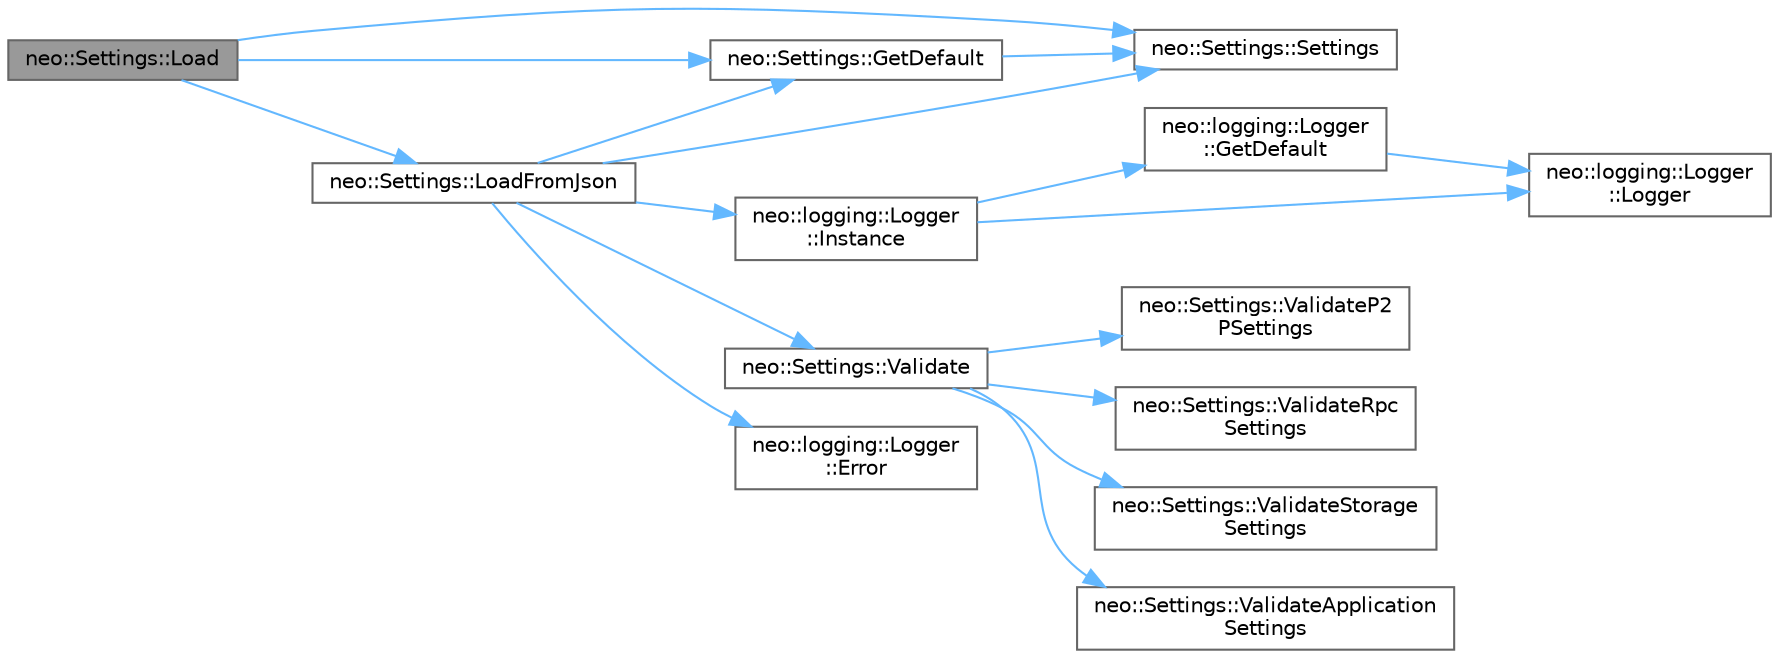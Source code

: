 digraph "neo::Settings::Load"
{
 // LATEX_PDF_SIZE
  bgcolor="transparent";
  edge [fontname=Helvetica,fontsize=10,labelfontname=Helvetica,labelfontsize=10];
  node [fontname=Helvetica,fontsize=10,shape=box,height=0.2,width=0.4];
  rankdir="LR";
  Node1 [id="Node000001",label="neo::Settings::Load",height=0.2,width=0.4,color="gray40", fillcolor="grey60", style="filled", fontcolor="black",tooltip="Loads settings from a JSON configuration file."];
  Node1 -> Node2 [id="edge1_Node000001_Node000002",color="steelblue1",style="solid",tooltip=" "];
  Node2 [id="Node000002",label="neo::Settings::GetDefault",height=0.2,width=0.4,color="grey40", fillcolor="white", style="filled",URL="$classneo_1_1_settings.html#a543a708d60877755bbce9d4414ebc014",tooltip="Gets the default settings."];
  Node2 -> Node3 [id="edge2_Node000002_Node000003",color="steelblue1",style="solid",tooltip=" "];
  Node3 [id="Node000003",label="neo::Settings::Settings",height=0.2,width=0.4,color="grey40", fillcolor="white", style="filled",URL="$classneo_1_1_settings.html#a050f89106d4bbb62c7f48b94d4a7cb57",tooltip="Default constructor with default settings."];
  Node1 -> Node4 [id="edge3_Node000001_Node000004",color="steelblue1",style="solid",tooltip=" "];
  Node4 [id="Node000004",label="neo::Settings::LoadFromJson",height=0.2,width=0.4,color="grey40", fillcolor="white", style="filled",URL="$classneo_1_1_settings.html#a9b1a44d4a69d6c95c2e7e0857bb46254",tooltip="Loads settings from a JSON string."];
  Node4 -> Node5 [id="edge4_Node000004_Node000005",color="steelblue1",style="solid",tooltip=" "];
  Node5 [id="Node000005",label="neo::logging::Logger\l::Error",height=0.2,width=0.4,color="grey40", fillcolor="white", style="filled",URL="$classneo_1_1logging_1_1_logger.html#ab2af17208a339e979fef8368a7ea05cc",tooltip="Log an error message."];
  Node4 -> Node2 [id="edge5_Node000004_Node000002",color="steelblue1",style="solid",tooltip=" "];
  Node4 -> Node6 [id="edge6_Node000004_Node000006",color="steelblue1",style="solid",tooltip=" "];
  Node6 [id="Node000006",label="neo::logging::Logger\l::Instance",height=0.2,width=0.4,color="grey40", fillcolor="white", style="filled",URL="$classneo_1_1logging_1_1_logger.html#ae6d1d8d54985e37831b0f0e66b61be87",tooltip="Get the singleton logger instance (alias for GetDefault)"];
  Node6 -> Node7 [id="edge7_Node000006_Node000007",color="steelblue1",style="solid",tooltip=" "];
  Node7 [id="Node000007",label="neo::logging::Logger\l::GetDefault",height=0.2,width=0.4,color="grey40", fillcolor="white", style="filled",URL="$classneo_1_1logging_1_1_logger.html#abff18ad1faab25601174fa98b85159b9",tooltip="Get the default logger instance."];
  Node7 -> Node8 [id="edge8_Node000007_Node000008",color="steelblue1",style="solid",tooltip=" "];
  Node8 [id="Node000008",label="neo::logging::Logger\l::Logger",height=0.2,width=0.4,color="grey40", fillcolor="white", style="filled",URL="$classneo_1_1logging_1_1_logger.html#a8e3e3c0db70c7a54b526744fc406eb55",tooltip="Constructor."];
  Node6 -> Node8 [id="edge9_Node000006_Node000008",color="steelblue1",style="solid",tooltip=" "];
  Node4 -> Node3 [id="edge10_Node000004_Node000003",color="steelblue1",style="solid",tooltip=" "];
  Node4 -> Node9 [id="edge11_Node000004_Node000009",color="steelblue1",style="solid",tooltip=" "];
  Node9 [id="Node000009",label="neo::Settings::Validate",height=0.2,width=0.4,color="grey40", fillcolor="white", style="filled",URL="$classneo_1_1_settings.html#a76be1a138c74d06b5eead9d1eaa90219",tooltip="Validates the configuration settings."];
  Node9 -> Node10 [id="edge12_Node000009_Node000010",color="steelblue1",style="solid",tooltip=" "];
  Node10 [id="Node000010",label="neo::Settings::ValidateApplication\lSettings",height=0.2,width=0.4,color="grey40", fillcolor="white", style="filled",URL="$classneo_1_1_settings.html#ad3fe612df6be7c9750f97235eb8d6e19",tooltip="Validates application settings."];
  Node9 -> Node11 [id="edge13_Node000009_Node000011",color="steelblue1",style="solid",tooltip=" "];
  Node11 [id="Node000011",label="neo::Settings::ValidateP2\lPSettings",height=0.2,width=0.4,color="grey40", fillcolor="white", style="filled",URL="$classneo_1_1_settings.html#a03979a8ab1b14c57dde5b797ae6064dc",tooltip="Validates P2P settings."];
  Node9 -> Node12 [id="edge14_Node000009_Node000012",color="steelblue1",style="solid",tooltip=" "];
  Node12 [id="Node000012",label="neo::Settings::ValidateRpc\lSettings",height=0.2,width=0.4,color="grey40", fillcolor="white", style="filled",URL="$classneo_1_1_settings.html#add60da0239bc8cc055c4debc9ef55725",tooltip="Validates RPC settings."];
  Node9 -> Node13 [id="edge15_Node000009_Node000013",color="steelblue1",style="solid",tooltip=" "];
  Node13 [id="Node000013",label="neo::Settings::ValidateStorage\lSettings",height=0.2,width=0.4,color="grey40", fillcolor="white", style="filled",URL="$classneo_1_1_settings.html#a996baf26d8c37889d8f4b83a5d202296",tooltip="Validates storage settings."];
  Node1 -> Node3 [id="edge16_Node000001_Node000003",color="steelblue1",style="solid",tooltip=" "];
}
